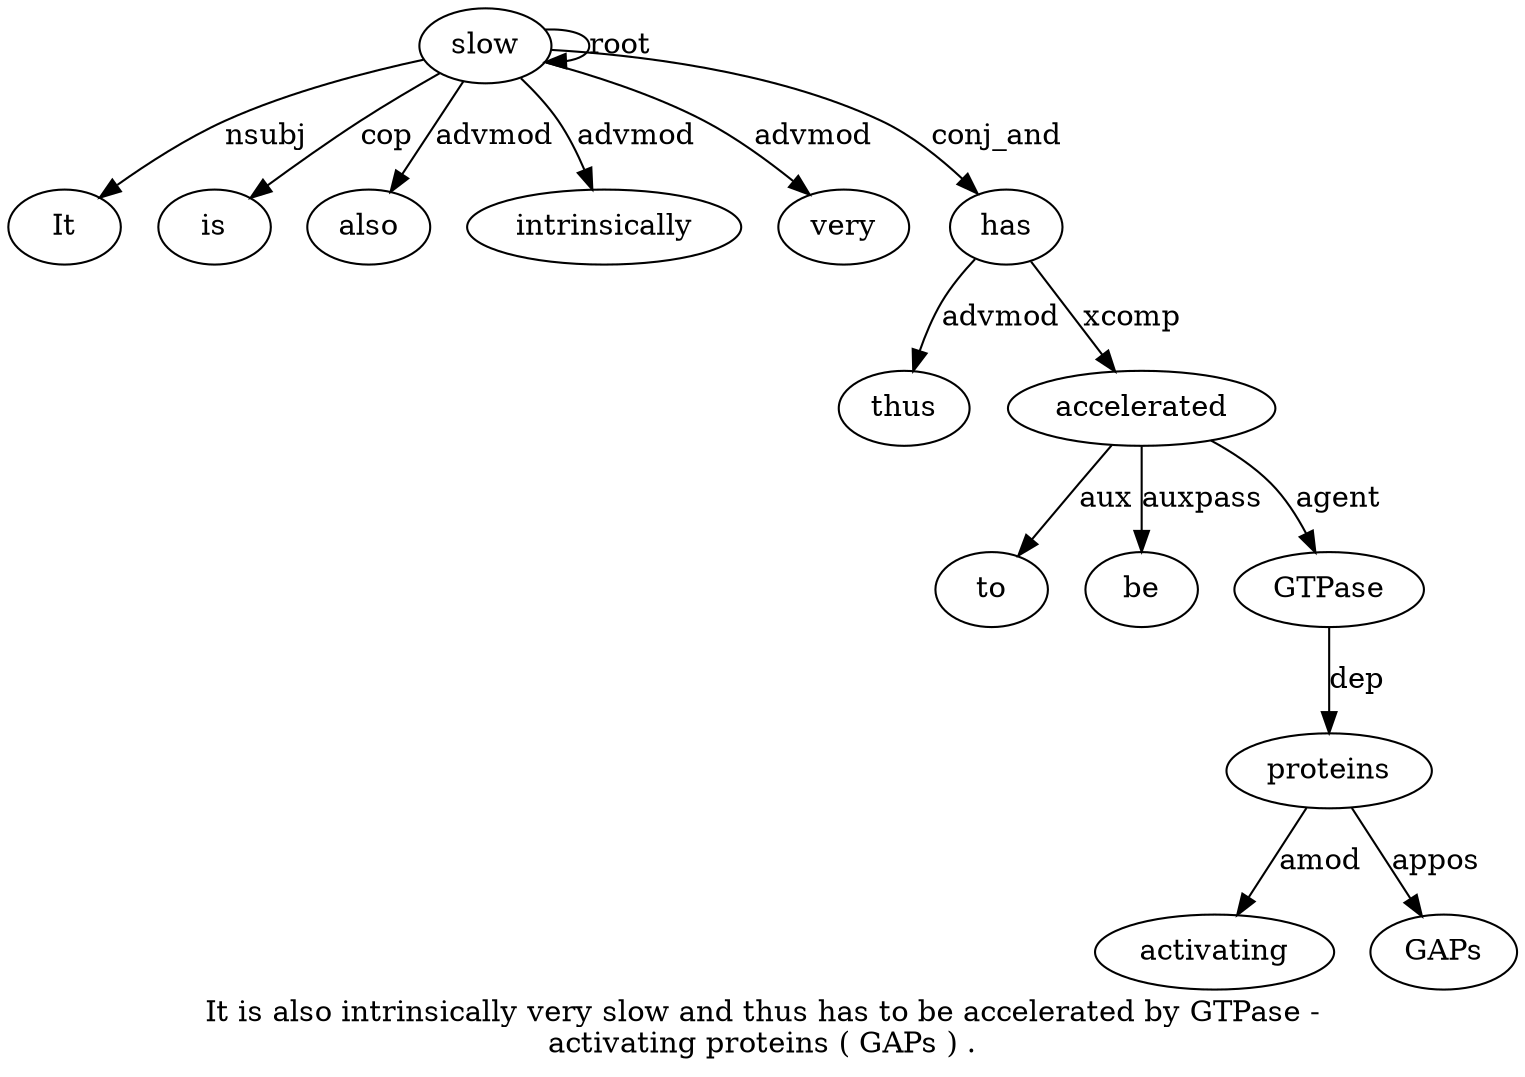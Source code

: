 digraph "It is also intrinsically very slow and thus has to be accelerated by GTPase - activating proteins ( GAPs ) ." {
label="It is also intrinsically very slow and thus has to be accelerated by GTPase -
activating proteins ( GAPs ) .";
slow6 [style=filled, fillcolor=white, label=slow];
It1 [style=filled, fillcolor=white, label=It];
slow6 -> It1  [label=nsubj];
is2 [style=filled, fillcolor=white, label=is];
slow6 -> is2  [label=cop];
also3 [style=filled, fillcolor=white, label=also];
slow6 -> also3  [label=advmod];
intrinsically4 [style=filled, fillcolor=white, label=intrinsically];
slow6 -> intrinsically4  [label=advmod];
very5 [style=filled, fillcolor=white, label=very];
slow6 -> very5  [label=advmod];
slow6 -> slow6  [label=root];
has9 [style=filled, fillcolor=white, label=has];
thus8 [style=filled, fillcolor=white, label=thus];
has9 -> thus8  [label=advmod];
slow6 -> has9  [label=conj_and];
accelerated12 [style=filled, fillcolor=white, label=accelerated];
to10 [style=filled, fillcolor=white, label=to];
accelerated12 -> to10  [label=aux];
be11 [style=filled, fillcolor=white, label=be];
accelerated12 -> be11  [label=auxpass];
has9 -> accelerated12  [label=xcomp];
GTPase14 [style=filled, fillcolor=white, label=GTPase];
accelerated12 -> GTPase14  [label=agent];
proteins17 [style=filled, fillcolor=white, label=proteins];
activating16 [style=filled, fillcolor=white, label=activating];
proteins17 -> activating16  [label=amod];
GTPase14 -> proteins17  [label=dep];
GAPs19 [style=filled, fillcolor=white, label=GAPs];
proteins17 -> GAPs19  [label=appos];
}
